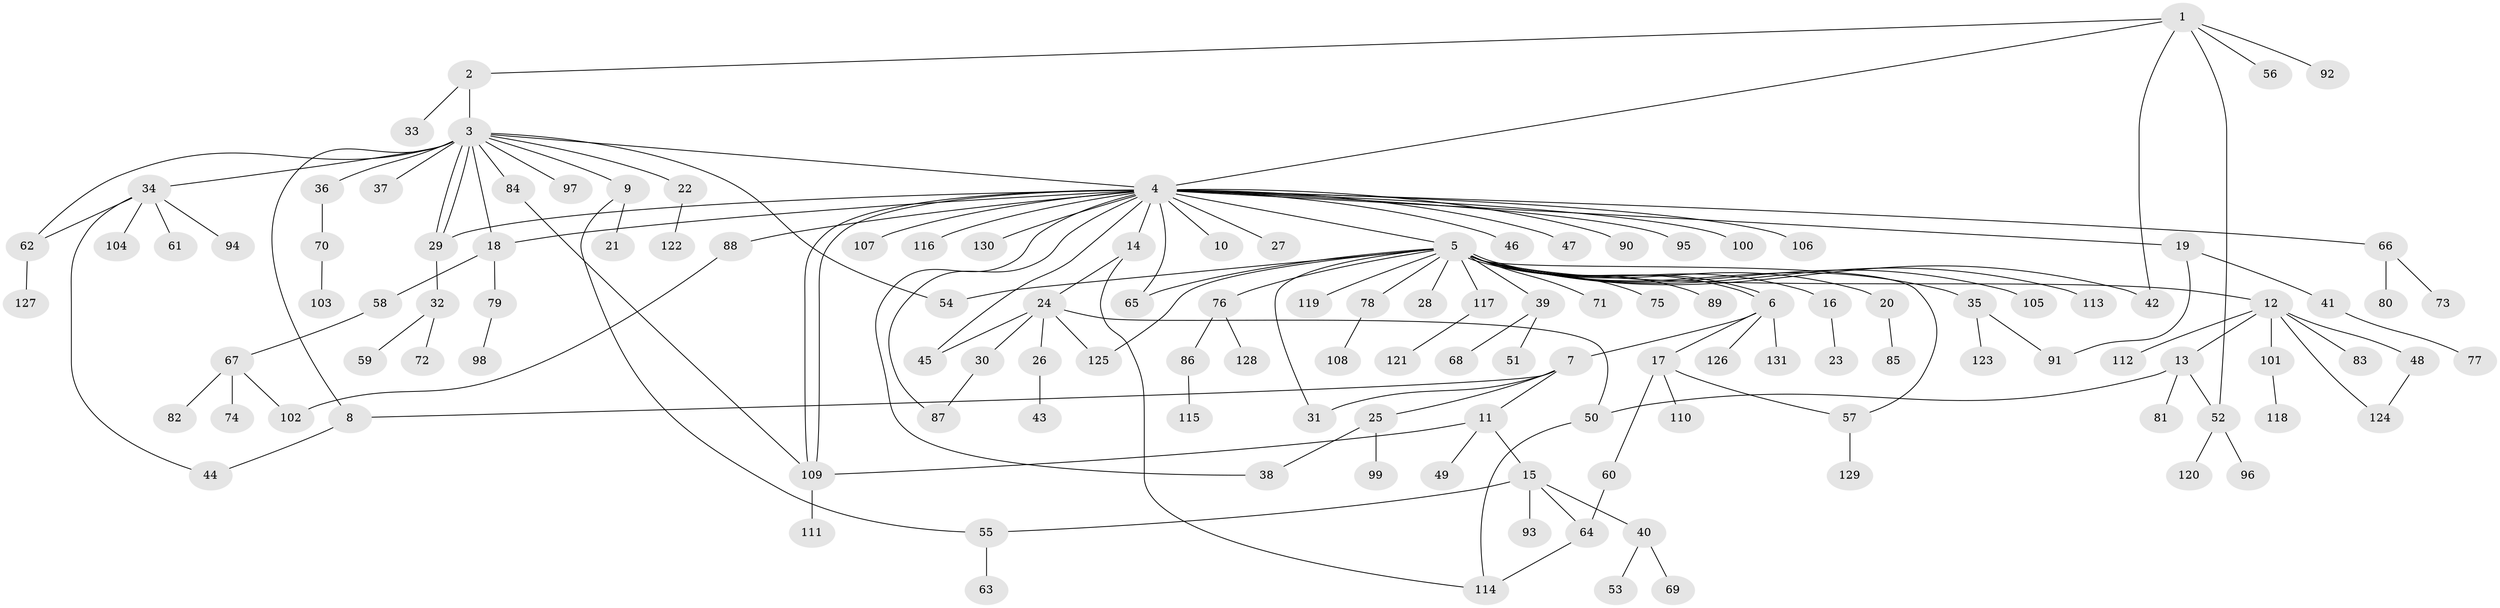 // coarse degree distribution, {20: 0.019230769230769232, 1: 0.7884615384615384, 8: 0.019230769230769232, 5: 0.038461538461538464, 4: 0.038461538461538464, 2: 0.038461538461538464, 10: 0.019230769230769232, 3: 0.019230769230769232, 14: 0.019230769230769232}
// Generated by graph-tools (version 1.1) at 2025/51/03/04/25 21:51:39]
// undirected, 131 vertices, 159 edges
graph export_dot {
graph [start="1"]
  node [color=gray90,style=filled];
  1;
  2;
  3;
  4;
  5;
  6;
  7;
  8;
  9;
  10;
  11;
  12;
  13;
  14;
  15;
  16;
  17;
  18;
  19;
  20;
  21;
  22;
  23;
  24;
  25;
  26;
  27;
  28;
  29;
  30;
  31;
  32;
  33;
  34;
  35;
  36;
  37;
  38;
  39;
  40;
  41;
  42;
  43;
  44;
  45;
  46;
  47;
  48;
  49;
  50;
  51;
  52;
  53;
  54;
  55;
  56;
  57;
  58;
  59;
  60;
  61;
  62;
  63;
  64;
  65;
  66;
  67;
  68;
  69;
  70;
  71;
  72;
  73;
  74;
  75;
  76;
  77;
  78;
  79;
  80;
  81;
  82;
  83;
  84;
  85;
  86;
  87;
  88;
  89;
  90;
  91;
  92;
  93;
  94;
  95;
  96;
  97;
  98;
  99;
  100;
  101;
  102;
  103;
  104;
  105;
  106;
  107;
  108;
  109;
  110;
  111;
  112;
  113;
  114;
  115;
  116;
  117;
  118;
  119;
  120;
  121;
  122;
  123;
  124;
  125;
  126;
  127;
  128;
  129;
  130;
  131;
  1 -- 2;
  1 -- 4;
  1 -- 42;
  1 -- 52;
  1 -- 56;
  1 -- 92;
  2 -- 3;
  2 -- 33;
  3 -- 4;
  3 -- 8;
  3 -- 9;
  3 -- 18;
  3 -- 22;
  3 -- 29;
  3 -- 29;
  3 -- 34;
  3 -- 36;
  3 -- 37;
  3 -- 54;
  3 -- 62;
  3 -- 84;
  3 -- 97;
  4 -- 5;
  4 -- 10;
  4 -- 14;
  4 -- 18;
  4 -- 19;
  4 -- 27;
  4 -- 29;
  4 -- 38;
  4 -- 45;
  4 -- 46;
  4 -- 47;
  4 -- 65;
  4 -- 66;
  4 -- 87;
  4 -- 88;
  4 -- 90;
  4 -- 95;
  4 -- 100;
  4 -- 106;
  4 -- 107;
  4 -- 109;
  4 -- 109;
  4 -- 116;
  4 -- 130;
  5 -- 6;
  5 -- 6;
  5 -- 12;
  5 -- 16;
  5 -- 20;
  5 -- 28;
  5 -- 31;
  5 -- 35;
  5 -- 39;
  5 -- 42;
  5 -- 54;
  5 -- 57;
  5 -- 65;
  5 -- 71;
  5 -- 75;
  5 -- 76;
  5 -- 78;
  5 -- 89;
  5 -- 105;
  5 -- 113;
  5 -- 117;
  5 -- 119;
  5 -- 125;
  6 -- 7;
  6 -- 17;
  6 -- 126;
  6 -- 131;
  7 -- 8;
  7 -- 11;
  7 -- 25;
  7 -- 31;
  8 -- 44;
  9 -- 21;
  9 -- 55;
  11 -- 15;
  11 -- 49;
  11 -- 109;
  12 -- 13;
  12 -- 48;
  12 -- 83;
  12 -- 101;
  12 -- 112;
  12 -- 124;
  13 -- 50;
  13 -- 52;
  13 -- 81;
  14 -- 24;
  14 -- 114;
  15 -- 40;
  15 -- 55;
  15 -- 64;
  15 -- 93;
  16 -- 23;
  17 -- 57;
  17 -- 60;
  17 -- 110;
  18 -- 58;
  18 -- 79;
  19 -- 41;
  19 -- 91;
  20 -- 85;
  22 -- 122;
  24 -- 26;
  24 -- 30;
  24 -- 45;
  24 -- 50;
  24 -- 125;
  25 -- 38;
  25 -- 99;
  26 -- 43;
  29 -- 32;
  30 -- 87;
  32 -- 59;
  32 -- 72;
  34 -- 44;
  34 -- 61;
  34 -- 62;
  34 -- 94;
  34 -- 104;
  35 -- 91;
  35 -- 123;
  36 -- 70;
  39 -- 51;
  39 -- 68;
  40 -- 53;
  40 -- 69;
  41 -- 77;
  48 -- 124;
  50 -- 114;
  52 -- 96;
  52 -- 120;
  55 -- 63;
  57 -- 129;
  58 -- 67;
  60 -- 64;
  62 -- 127;
  64 -- 114;
  66 -- 73;
  66 -- 80;
  67 -- 74;
  67 -- 82;
  67 -- 102;
  70 -- 103;
  76 -- 86;
  76 -- 128;
  78 -- 108;
  79 -- 98;
  84 -- 109;
  86 -- 115;
  88 -- 102;
  101 -- 118;
  109 -- 111;
  117 -- 121;
}
